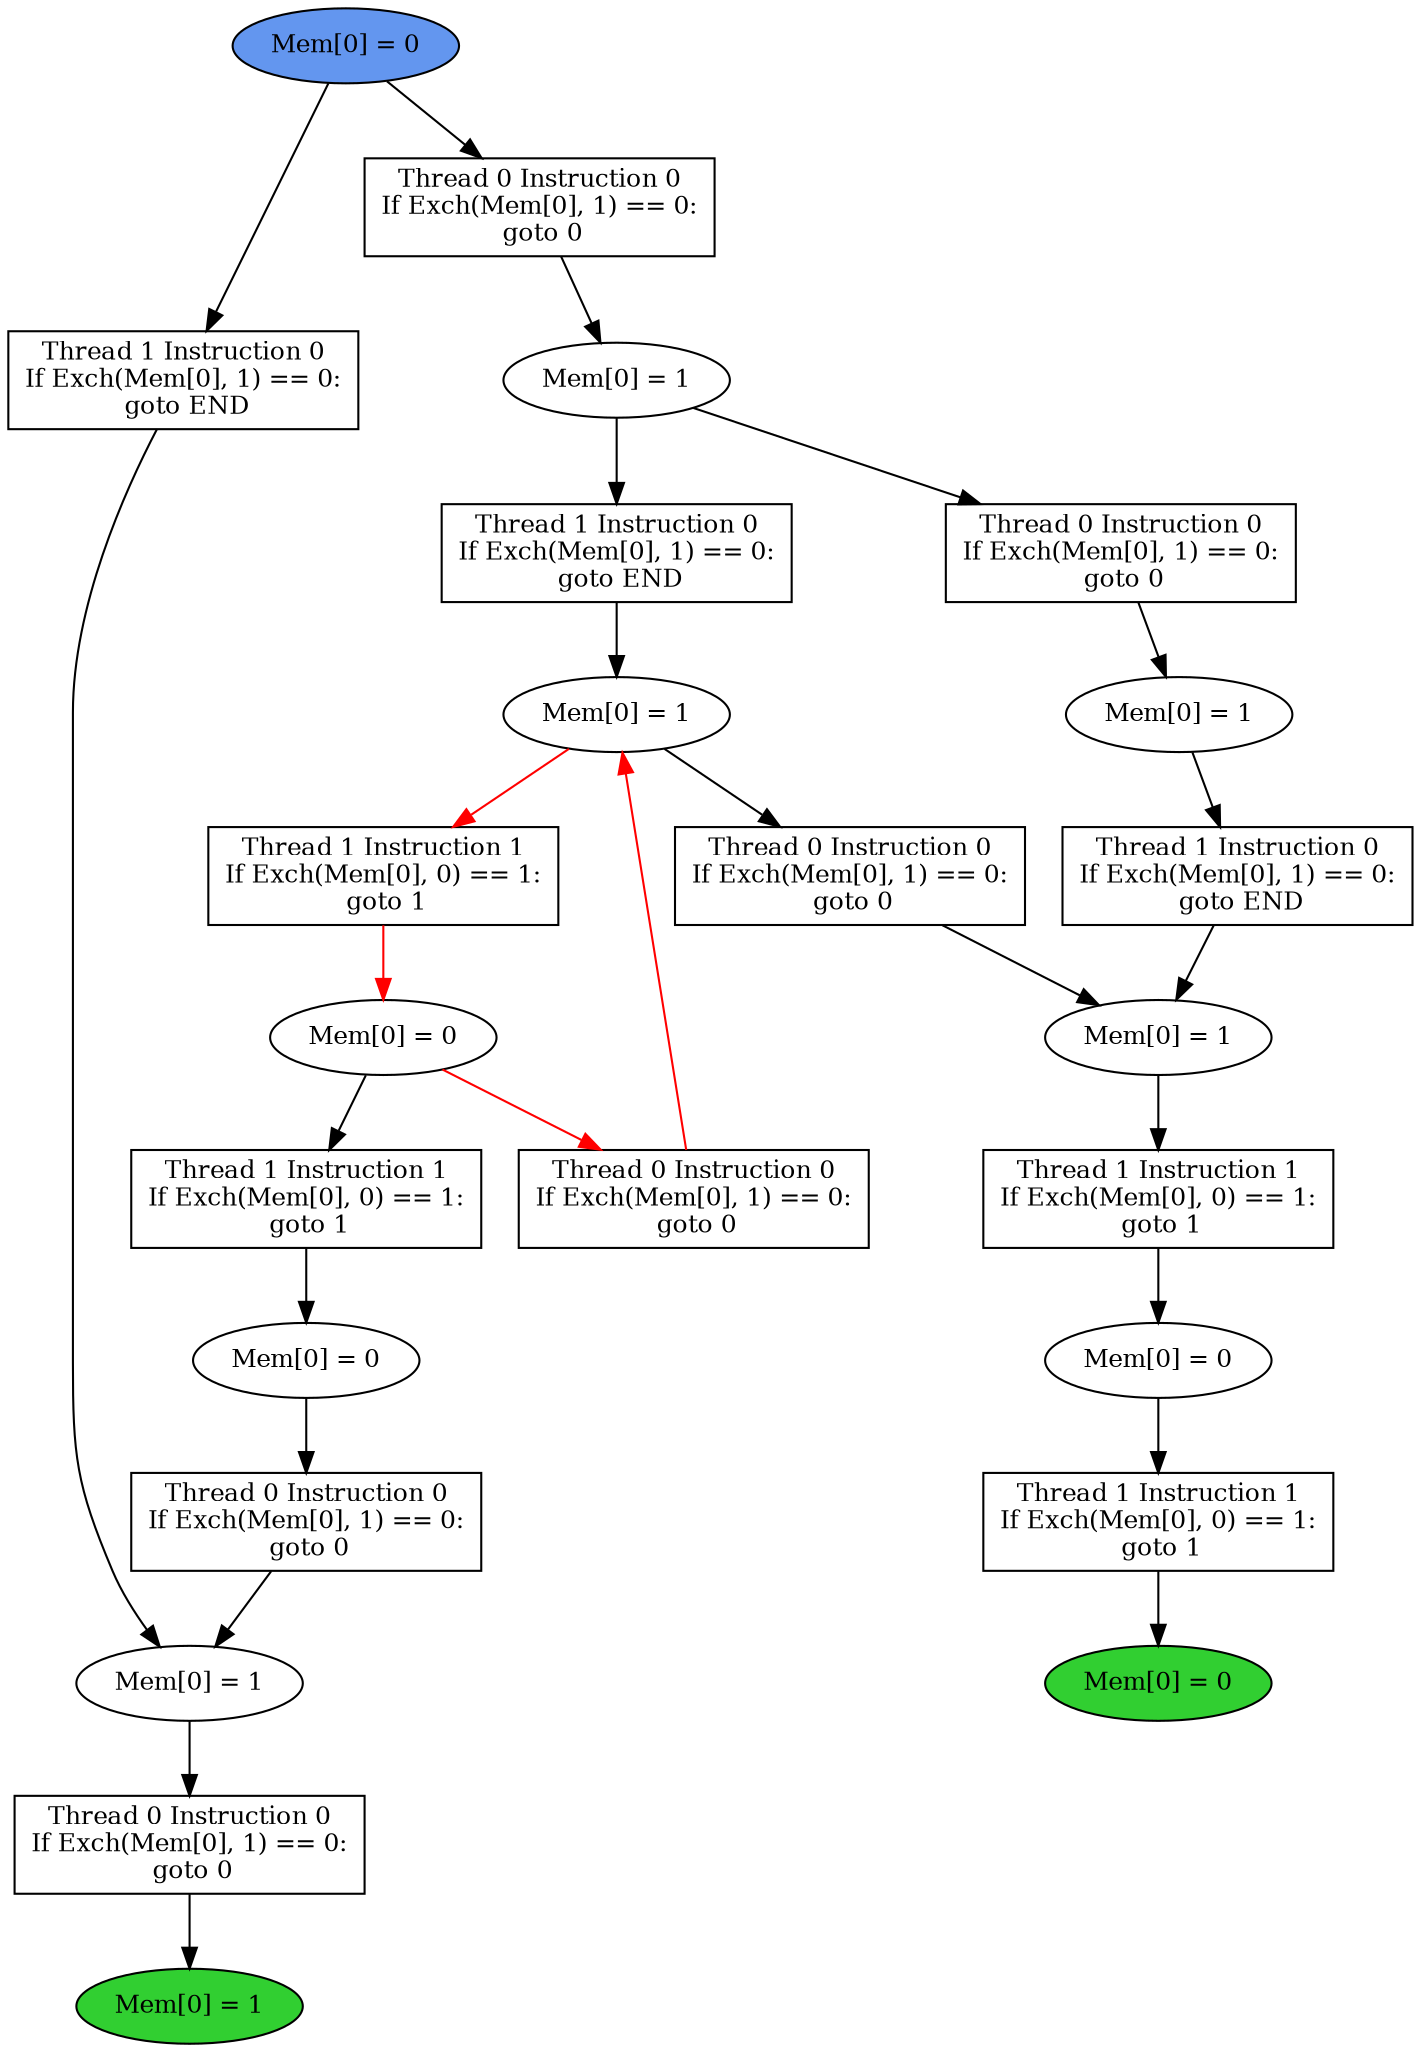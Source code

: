 digraph "graph" {
graph [fontsize=12]
node [fontsize=12]
edge [fontsize=12]
rankdir=TB;
"N14" -> "N12" [uuid = "<A0, S7>", color = "#000000", fontcolor = "#ffffff", style = "solid", label = "", dir = "forward", weight = "1"]
"N23" -> "N19" [uuid = "<A1, S6>", color = "#000000", fontcolor = "#ffffff", style = "solid", label = "", dir = "forward", weight = "1"]
"N29" -> "N28" [uuid = "<A2, S1>", color = "#ff0000", fontcolor = "#ffffff", style = "solid", label = "", dir = "forward", weight = "1"]
"N22" -> "N21" [uuid = "<A3, S0>", color = "#000000", fontcolor = "#ffffff", style = "solid", label = "", dir = "forward", weight = "1"]
"N30" -> "N27" [uuid = "<A4, S5>", color = "#ff0000", fontcolor = "#ffffff", style = "solid", label = "", dir = "back", weight = "1"]
"N31" -> "N30" [uuid = "<A5, S5>", color = "#000000", fontcolor = "#ffffff", style = "solid", label = "", dir = "forward", weight = "1"]
"N18" -> "N17" [uuid = "<A6, END1>", color = "#000000", fontcolor = "#ffffff", style = "solid", label = "", dir = "forward", weight = "1"]
"N13" -> "N12" [uuid = "<A7, S7>", color = "#000000", fontcolor = "#ffffff", style = "solid", label = "", dir = "forward", weight = "1"]
"N20" -> "N19" [uuid = "<A8, S6>", color = "#000000", fontcolor = "#ffffff", style = "solid", label = "", dir = "forward", weight = "1"]
"N16" -> "N15" [uuid = "<A9, S4>", color = "#000000", fontcolor = "#ffffff", style = "solid", label = "", dir = "forward", weight = "1"]
"N33" -> "N32" [uuid = "<A10, S3>", color = "#000000", fontcolor = "#ffffff", style = "solid", label = "", dir = "forward", weight = "1"]
"N9" -> "N8" [uuid = "<A11, END0>", color = "#000000", fontcolor = "#ffffff", style = "solid", label = "", dir = "forward", weight = "1"]
"N11" -> "N10" [uuid = "<A12, S2>", color = "#000000", fontcolor = "#ffffff", style = "solid", label = "", dir = "forward", weight = "1"]
"N15" -> "N14" [uuid = "<A0, S4>", color = "#000000", fontcolor = "#ffffff", style = "solid", label = "", dir = "forward", weight = "1"]
"N34" -> "N23" [uuid = "<A1, START$0>", color = "#000000", fontcolor = "#ffffff", style = "solid", label = "", dir = "forward", weight = "1"]
"N30" -> "N29" [uuid = "<A2, S5>", color = "#ff0000", fontcolor = "#ffffff", style = "solid", label = "", dir = "forward", weight = "1"]
"N28" -> "N22" [uuid = "<A3, S1>", color = "#000000", fontcolor = "#ffffff", style = "solid", label = "", dir = "forward", weight = "1"]
"N28" -> "N27" [uuid = "<A4, S1>", color = "#ff0000", fontcolor = "#ffffff", style = "solid", label = "", dir = "forward", weight = "1"]
"N32" -> "N31" [uuid = "<A5, S3>", color = "#000000", fontcolor = "#ffffff", style = "solid", label = "", dir = "forward", weight = "1"]
"N19" -> "N18" [uuid = "<A6, S6>", color = "#000000", fontcolor = "#ffffff", style = "solid", label = "", dir = "forward", weight = "1"]
"N30" -> "N13" [uuid = "<A7, S5>", color = "#000000", fontcolor = "#ffffff", style = "solid", label = "", dir = "forward", weight = "1"]
"N21" -> "N20" [uuid = "<A8, S0>", color = "#000000", fontcolor = "#ffffff", style = "solid", label = "", dir = "forward", weight = "1"]
"N32" -> "N16" [uuid = "<A9, S3>", color = "#000000", fontcolor = "#ffffff", style = "solid", label = "", dir = "forward", weight = "1"]
"N34" -> "N33" [uuid = "<A10, START$0>", color = "#000000", fontcolor = "#ffffff", style = "solid", label = "", dir = "forward", weight = "1"]
"N10" -> "N9" [uuid = "<A11, S2>", color = "#000000", fontcolor = "#ffffff", style = "solid", label = "", dir = "forward", weight = "1"]
"N12" -> "N11" [uuid = "<A12, S7>", color = "#000000", fontcolor = "#ffffff", style = "solid", label = "", dir = "forward", weight = "1"]
"N8" [uuid="END0", label="Mem[0] = 0", fillcolor = "#31cf31", fontcolor = "#000000", shape = "ellipse", style = "filled, solid"]
"N9" [uuid="A11", label="Thread 1 Instruction 1
If Exch(Mem[0], 0) == 1:
 goto 1", fillcolor = "#ffffff", fontcolor = "#000000", shape = "box", style = "filled, solid"]
"N10" [uuid="S2", label="Mem[0] = 0", fillcolor = "#ffffff", fontcolor = "#000000", shape = "ellipse", style = "filled, solid"]
"N11" [uuid="A12", label="Thread 1 Instruction 1
If Exch(Mem[0], 0) == 1:
 goto 1", fillcolor = "#ffffff", fontcolor = "#000000", shape = "box", style = "filled, solid"]
"N12" [uuid="S7", label="Mem[0] = 1", fillcolor = "#ffffff", fontcolor = "#000000", shape = "ellipse", style = "filled, solid"]
"N13" [uuid="A7", label="Thread 0 Instruction 0
If Exch(Mem[0], 1) == 0:
 goto 0", fillcolor = "#ffffff", fontcolor = "#000000", shape = "box", style = "filled, solid"]
"N14" [uuid="A0", label="Thread 1 Instruction 0
If Exch(Mem[0], 1) == 0:
 goto END", fillcolor = "#ffffff", fontcolor = "#000000", shape = "box", style = "filled, solid"]
"N15" [uuid="S4", label="Mem[0] = 1", fillcolor = "#ffffff", fontcolor = "#000000", shape = "ellipse", style = "filled, solid"]
"N16" [uuid="A9", label="Thread 0 Instruction 0
If Exch(Mem[0], 1) == 0:
 goto 0", fillcolor = "#ffffff", fontcolor = "#000000", shape = "box", style = "filled, solid"]
"N17" [uuid="END1", label="Mem[0] = 1", fillcolor = "#31cf31", fontcolor = "#000000", shape = "ellipse", style = "filled, solid"]
"N18" [uuid="A6", label="Thread 0 Instruction 0
If Exch(Mem[0], 1) == 0:
 goto 0", fillcolor = "#ffffff", fontcolor = "#000000", shape = "box", style = "filled, solid"]
"N19" [uuid="S6", label="Mem[0] = 1", fillcolor = "#ffffff", fontcolor = "#000000", shape = "ellipse", style = "filled, solid"]
"N20" [uuid="A8", label="Thread 0 Instruction 0
If Exch(Mem[0], 1) == 0:
 goto 0", fillcolor = "#ffffff", fontcolor = "#000000", shape = "box", style = "filled, solid"]
"N21" [uuid="S0", label="Mem[0] = 0", fillcolor = "#ffffff", fontcolor = "#000000", shape = "ellipse", style = "filled, solid"]
"N22" [uuid="A3", label="Thread 1 Instruction 1
If Exch(Mem[0], 0) == 1:
 goto 1", fillcolor = "#ffffff", fontcolor = "#000000", shape = "box", style = "filled, solid"]
"N23" [uuid="A1", label="Thread 1 Instruction 0
If Exch(Mem[0], 1) == 0:
 goto END", fillcolor = "#ffffff", fontcolor = "#000000", shape = "box", style = "filled, solid"]
"N27" [uuid="A4", label="Thread 0 Instruction 0
If Exch(Mem[0], 1) == 0:
 goto 0", fillcolor = "#ffffff", fontcolor = "#000000", shape = "box", style = "filled, solid"]
"N28" [uuid="S1", label="Mem[0] = 0", fillcolor = "#ffffff", fontcolor = "#000000", shape = "ellipse", style = "filled, solid"]
"N29" [uuid="A2", label="Thread 1 Instruction 1
If Exch(Mem[0], 0) == 1:
 goto 1", fillcolor = "#ffffff", fontcolor = "#000000", shape = "box", style = "filled, solid"]
"N30" [uuid="S5", label="Mem[0] = 1", fillcolor = "#ffffff", fontcolor = "#000000", shape = "ellipse", style = "filled, solid"]
"N31" [uuid="A5", label="Thread 1 Instruction 0
If Exch(Mem[0], 1) == 0:
 goto END", fillcolor = "#ffffff", fontcolor = "#000000", shape = "box", style = "filled, solid"]
"N32" [uuid="S3", label="Mem[0] = 1", fillcolor = "#ffffff", fontcolor = "#000000", shape = "ellipse", style = "filled, solid"]
"N33" [uuid="A10", label="Thread 0 Instruction 0
If Exch(Mem[0], 1) == 0:
 goto 0", fillcolor = "#ffffff", fontcolor = "#000000", shape = "box", style = "filled, solid"]
"N34" [uuid="START$0", label="Mem[0] = 0", fillcolor = "#6396ef", fontcolor = "#000000", shape = "ellipse", style = "filled, solid"]
}
